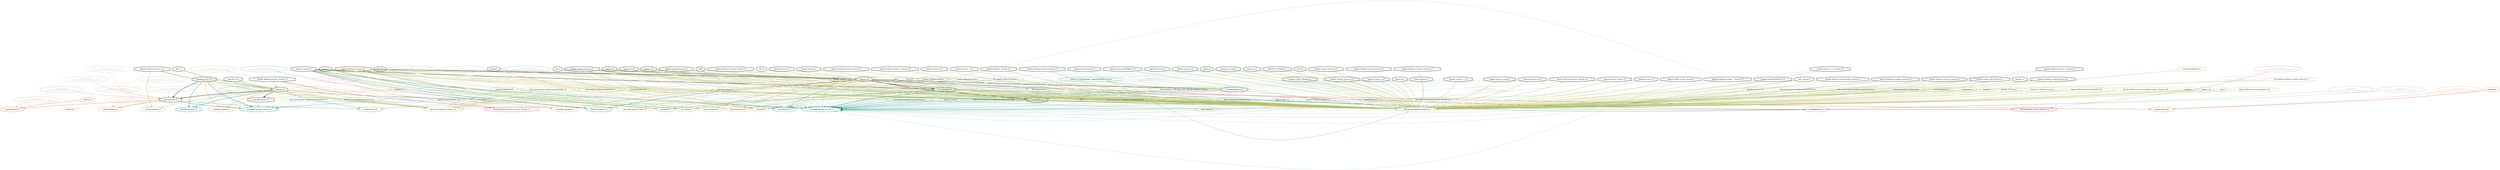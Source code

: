strict digraph {
    node [shape=box];
    graph [splines=curved];
    277 [label="SPDXLicense\n2e979a0ee8bb4e88ead27bdbeb95f9c6"
        ,fontcolor=gray
        ,color="#b8bf62"
        ,fillcolor="beige;1"
        ,shape=ellipse];
    278 [label="spdx:Apache-1.0"
        ,shape=doubleoctagon];
    279 [label="Apache-1.0"
        ,shape=doubleoctagon];
    280 [label="Apache License 1.0"
        ,shape=doubleoctagon];
    293 [label="SPDXLicense\n13270ee890cf21b28236b715c5750e58"
        ,fontcolor=gray
        ,color="#b8bf62"
        ,fillcolor="beige;1"
        ,shape=ellipse];
    294 [label="spdx:Apache-2.0"
        ,shape=doubleoctagon];
    295 [label="Apache-2.0"
        ,shape=doubleoctagon];
    296 [label="Apache License 2.0"
        ,shape=doubleoctagon];
    4896 [label="OSILicense\n59a5d674a5bebcfaac422eaaf5910e85"
         ,fontcolor=gray
         ,color="#78ab63"
         ,fillcolor="beige;1"
         ,shape=ellipse];
    4897 [label="osi:Apache-2.0"
         ,shape=tripleoctagon];
    4898 [label="Apache License, Version 2.0"
         ,shape=doubleoctagon];
    4899 [label="DEP5:Apache-2.0"
         ,color="#78ab63"
         ,shape=doubleoctagon];
    4900 [label="Trove:License :: OSI Approved :: Apache Software License"
         ,color="#78ab63"
         ,shape=doubleoctagon];
    4901 [label="License :: OSI Approved :: Apache Software License"
         ,color="#78ab63"
         ,shape=doubleoctagon];
    5458 [label="GoogleLicense\n470be82c5e44df12db50cdacd5353d4b"
         ,fontcolor=gray
         ,color="#e06f45"
         ,fillcolor="beige;1"
         ,shape=ellipse];
    5459 [label="google:Apache10"
         ,color="#e06f45"
         ,shape=doubleoctagon];
    5460 [label=Apache10
         ,color="#e06f45"
         ,shape=doubleoctagon];
    5464 [label="GoogleLicense\n1faed03df800124d440e3d6d27d497ce"
         ,fontcolor=gray
         ,color="#e06f45"
         ,fillcolor="beige;1"
         ,shape=ellipse];
    5465 [label="google:Apache20"
         ,color="#e06f45"
         ,shape=doubleoctagon];
    5466 [label=Apache20
         ,color="#e06f45"
         ,shape=doubleoctagon];
    5878 [label="FedoraEntry\n2076d6cb36ab6e203af135a18e775e1d"
         ,fontcolor=gray
         ,color="#e09d4b"
         ,fillcolor="beige;1"
         ,shape=ellipse];
    5879 [label="Fedora:Apache-1.0"
         ,color="#e09d4b"
         ,shape=doubleoctagon];
    5880 [label="Apache Software License 1.0"
         ,shape=doubleoctagon];
    5881 [label="ASL 1.0"
         ,shape=doubleoctagon];
    5901 [label="FedoraEntry\n88fdb2c32ed7e670c4678d4bd13f224f"
         ,fontcolor=gray
         ,color="#e09d4b"
         ,fillcolor="beige;1"
         ,shape=ellipse];
    5902 [label="Fedora:Apache-2.0"
         ,color="#e09d4b"
         ,shape=doubleoctagon];
    5903 [label="Apache Software License 2.0"
         ,shape=doubleoctagon];
    5904 [label="ASL 2.0"
         ,shape=doubleoctagon];
    8641 [label="BlueOakCouncil\n6eb0586f9de92c4ddfcdb0138e605d37"
         ,fontcolor=gray
         ,color="#00876c"
         ,fillcolor="beige;1"
         ,shape=ellipse];
    8642 [label="BlueOak:Apache-2.0"
         ,color="#00876c"
         ,shape=doubleoctagon];
    8743 [label="BlueOakCouncil\n38a8aaf1fe920b0513ac3065b4a5e2e3"
         ,fontcolor=gray
         ,color="#00876c"
         ,fillcolor="beige;1"
         ,shape=ellipse];
    8744 [label="BlueOak:Apache-1.0"
         ,color="#00876c"
         ,shape=doubleoctagon];
    9458 [label="OSADLRule\n36afe69a9aa0ad2598b97eb33f60dfed"
         ,fontcolor=gray
         ,color="#58a066"
         ,fillcolor="beige;1"
         ,shape=ellipse];
    9459 [label="osadl:Apache-1.0"
         ,color="#58a066"
         ,shape=doubleoctagon];
    9464 [label="OSADLRule\n49aee6101409bf0135b67aafa61701c1"
         ,fontcolor=gray
         ,color="#58a066"
         ,fillcolor="beige;1"
         ,shape=ellipse];
    9465 [label="osadl:Apache-2.0"
         ,color="#58a066"
         ,shape=doubleoctagon];
    9790 [label="OSADLMatrix\nce0689d920ebd092284e45d7c18dd32d"
         ,fontcolor=gray
         ,color="#58a066"
         ,fillcolor="beige;1"
         ,shape=ellipse];
    9794 [label="OSADLMatrix\n5a86f059809b488a995a6e495e568952"
         ,fontcolor=gray
         ,color="#58a066"
         ,fillcolor="beige;1"
         ,shape=ellipse];
    10670 [label="fsf:apache1"
          ,color="#deb256"
          ,shape=octagon];
    10675 [label="FSF\naf5908451e26371ad0502296561208ba"
          ,fontcolor=gray
          ,color="#deb256"
          ,fillcolor="beige;1"
          ,shape=ellipse];
    10676 [label="fsf:apache2"
          ,color="#deb256"
          ,shape=doubleoctagon];
    10677 [label=apache2
          ,shape=doubleoctagon];
    10840 [label="ChooseALicense\n426cf0231d187cdfb50b1c185e6e465b"
          ,fontcolor=gray
          ,color="#58a066"
          ,fillcolor="beige;1"
          ,shape=ellipse];
    10841 [label="cal:apache-2"
          ,color="#58a066"
          ,shape=doubleoctagon];
    10842 [label="apache-2"
          ,shape=doubleoctagon];
    11728 [label="ScancodeData\n45fc63b153cea6b8dc17d408cc65fc07"
          ,fontcolor=gray
          ,color="#dac767"
          ,fillcolor="beige;1"
          ,shape=ellipse];
    11729 [label="scancode:apache-1.0"
          ,shape=doubleoctagon];
    11730 [label="Apache 1.0"
          ,color="#dac767"
          ,shape=doubleoctagon];
    11752 [label="ScancodeData\n9782aed28af73910dc5f9e54cd191a1b"
          ,fontcolor=gray
          ,color="#dac767"
          ,fillcolor="beige;1"
          ,shape=ellipse];
    11753 [label="scancode:apache-2.0"
          ,shape=doubleoctagon];
    11754 [label="Apache 2.0"
          ,shape=doubleoctagon];
    25866 [label="OSLC\nf4919478e037682a0831b1cdf2a6de30"
          ,fontcolor=gray
          ,color="#98b561"
          ,fillcolor="beige;1"
          ,shape=ellipse];
    25867 [label="oslc:Apache-2"
          ,color="#98b561"
          ,shape=doubleoctagon];
    25995 [label="Fossology\nd274775dd6fd7db1f9c6efa3cfcd7705"
          ,fontcolor=gray
          ,color="#e18745"
          ,fillcolor="beige;1"
          ,shape=ellipse];
    25996 [label="fossology:Apache-1.0"
          ,color="#e18745"
          ,shape=doubleoctagon];
    25998 [label="Fossology\n0c2e8b01523f97724ea058224e60f4e9"
          ,fontcolor=gray
          ,color="#e18745"
          ,fillcolor="beige;1"
          ,shape=ellipse];
    25999 [label="fossology:Apache-2.0"
          ,color="#e18745"
          ,shape=doubleoctagon];
    28234 [label="OKFN\n31305343b21aac2d9963ba752be1aae1"
          ,fontcolor=gray
          ,color="#379469"
          ,fillcolor="beige;1"
          ,shape=ellipse];
    28235 [label="apache2.0"
          ,shape=doubleoctagon];
    28499 [label="OrtLicenseCategorization\necc6beaffb34f564988f8b30dc84e40e"
          ,fontcolor=gray
          ,color="#e06f45"
          ,fillcolor="beige;1"
          ,shape=ellipse];
    28501 [label="OrtLicenseCategorization\nd70d8f32d4d34a409409dea2454a99ae"
          ,fontcolor=gray
          ,color="#e06f45"
          ,fillcolor="beige;1"
          ,shape=ellipse];
    35355 [label="OrtLicenseCategorization\n4f5da1d15d0d39700c6197788aa23259"
          ,fontcolor=gray
          ,color="#e09d4b"
          ,fillcolor="beige;1"
          ,shape=ellipse];
    35358 [label="OrtLicenseCategorization\n4fd0e6563f909218396541bf3702fec7"
          ,fontcolor=gray
          ,color="#e09d4b"
          ,fillcolor="beige;1"
          ,shape=ellipse];
    36353 [label="CavilLicenseChange\na7a20db5e5417b45744932d48d2ca2b6"
          ,fontcolor=gray
          ,color="#379469"
          ,fillcolor="beige;1"
          ,shape=ellipse];
    36354 [label="cavil:Apache-1.0"
          ,color="#379469"
          ,shape=doubleoctagon];
    36358 [label="CavilLicenseChange\n4a6ce3994133aa829098163803bd97d0"
          ,fontcolor=gray
          ,color="#379469"
          ,fillcolor="beige;1"
          ,shape=ellipse];
    36359 [label="cavil:Apache-2.0"
          ,color="#379469"
          ,shape=doubleoctagon];
    36360 [label=ASL2
          ,shape=doubleoctagon];
    36361 [label="ASLv.."
          ,color="#379469"
          ,shape=octagon];
    36362 [label=ASLv2
          ,shape=doubleoctagon];
    36363 [label="ASLv2.0"
          ,color="#379469"
          ,shape=octagon];
    36364 [label="Apache License"
          ,shape=octagon];
    36365 [label="Apache License Version 2.0"
          ,shape=doubleoctagon];
    36366 [label="Apache Software License"
          ,shape=octagon];
    36367 [label="Apache Software License .."
          ,color="#379469"
          ,shape=octagon];
    36368 [label="Apache Software License, Version 2.0"
          ,shape=doubleoctagon];
    36369 [label="Apache v2.0"
          ,shape=doubleoctagon];
    36370 [label="The Apache Software License"
          ,color="#379469"
          ,shape=octagon];
    38580 [label="MetaeffektLicense\n9fa4ad242965701e6e059a4ebc16899b"
          ,fontcolor=gray
          ,color="#00876c"
          ,fillcolor="beige;1"
          ,shape=ellipse];
    38581 [label="metaeffekt:Apache License 2.0"
          ,color="#00876c"
          ,shape=doubleoctagon];
    38582 [label="Apache License, ASL Version 2.0"
          ,shape=doubleoctagon];
    38583 [label="The Apache Software License, Version 2.0"
          ,color="#00876c"
          ,shape=octagon];
    38584 [label="apache 2"
          ,shape=doubleoctagon];
    38585 [label=apache_v2
          ,shape=doubleoctagon];
    38586 [label="Apache Sofware License, Version 2.0"
          ,shape=doubleoctagon];
    38587 [label="Apache Software License,Version 2.0"
          ,shape=doubleoctagon];
    38588 [label="Apache Software License, Verision 2.0"
          ,shape=doubleoctagon];
    38589 [label="Apache Software License, Verion 2.0"
          ,shape=doubleoctagon];
    38590 [label="Apache Software License, Ve rsion 2.0"
          ,shape=doubleoctagon];
    38591 [label="Apache Software Licence, Version 2.0"
          ,shape=doubleoctagon];
    38592 [label="Apache Software License, Versino 2.0"
          ,shape=doubleoctagon];
    38593 [label="Apache Public License, Version 2"
          ,shape=doubleoctagon];
    38594 [label="Apache License (VERSION 2.0)"
          ,shape=doubleoctagon];
    38595 [label="Apache Licence, version 2.0"
          ,shape=doubleoctagon];
    38596 [label="Apache2 License"
          ,color="#00876c"
          ,shape=octagon];
    38597 [label="Apache-2.0 License"
          ,shape=doubleoctagon];
    38598 [label="Apache v2"
          ,shape=doubleoctagon];
    38599 [label="Apache v.2 License"
          ,shape=doubleoctagon];
    38600 [label="Apache license, version 2"
          ,shape=doubleoctagon];
    38601 [label="Apache Version 2.0"
          ,shape=doubleoctagon];
    38602 [label="Apache Source License 2.0"
          ,shape=doubleoctagon];
    38603 [label="Apache Software License version 2.0"
          ,shape=doubleoctagon];
    38604 [label="Apache Software License V2.0"
          ,shape=doubleoctagon];
    38605 [label="Apache Software License - Version 2.0"
          ,shape=doubleoctagon];
    38606 [label="Apache Software License (ASL) version 2.0"
          ,shape=doubleoctagon];
    38607 [label="Apache License, Verison 2.0"
          ,shape=doubleoctagon];
    38608 [label="Apache License, Verision 2.0"
          ,shape=doubleoctagon];
    38609 [label="Apache License v2"
          ,shape=doubleoctagon];
    38610 [label="Apache License v 2.0"
          ,shape=doubleoctagon];
    38611 [label="Apache License V2.0"
          ,shape=doubleoctagon];
    38612 [label="Apache License 2"
          ,shape=doubleoctagon];
    38613 [label="Apache License - v2.0"
          ,shape=doubleoctagon];
    38614 [label="Apache License - v 2.0"
          ,shape=doubleoctagon];
    38615 [label="Apache License - Version 2.0"
          ,shape=doubleoctagon];
    38616 [label="Apache License (v2.0)"
          ,shape=doubleoctagon];
    38617 [label="Apache Licens version 2.0"
          ,shape=doubleoctagon];
    38618 [label="Apache Licene 2.0"
          ,shape=doubleoctagon];
    38619 [label="Apache Licence 2.0"
          ,shape=doubleoctagon];
    38620 [label="Apache 2 license"
          ,color="#00876c"
          ,shape=octagon];
    38621 [label="http://www.opensource.org/licenses/apache2.0.php"
          ,color="#00876c"
          ,shape=octagon];
    38623 [label="Apache Software License， Version 2.0"
          ,shape=doubleoctagon];
    38624 [label=ALv2
          ,shape=doubleoctagon];
    38625 [label="APACHE LICENSE-2.0"
          ,shape=doubleoctagon];
    38626 [label="ASL, version 2"
          ,shape=doubleoctagon];
    38627 [label="ASL-2.0"
          ,shape=doubleoctagon];
    38628 [label="ASL 2"
          ,color="#00876c"
          ,shape=octagon];
    38629 [label="http://opensource.org/licenses/apache2.0.php"
          ,color="#00876c"
          ,shape=octagon];
    38631 [label="Apache (Software) License, version 2.0"
          ,shape=doubleoctagon];
    38632 [label="http://xml.apache.org/xerces2-j/"
          ,color="#00876c"
          ,shape=octagon];
    38634 [label="Apache License, = = Version 2.0"
          ,shape=doubleoctagon];
    38635 [label="Apache (ASL) 2.0"
          ,color="#00876c"
          ,shape=octagon];
    38636 [label="Apache Software License v2"
          ,color="#00876c"
          ,shape=octagon];
    38637 [label="www.apache.org/licenses/LICENSE-2.0"
          ,color="#00876c"
          ,shape=octagon];
    38659 [label="MetaeffektLicense\nc08dd103dbe3d931f49b6fa24b75cbef"
          ,fontcolor=gray
          ,color="#00876c"
          ,fillcolor="beige;1"
          ,shape=ellipse];
    38660 [label="metaeffekt:Apache License 1.0"
          ,color="#00876c"
          ,shape=doubleoctagon];
    38661 [label="Apache License Version 1.0"
          ,color="#00876c"
          ,shape=octagon];
    38662 [label="http://www.apache.org/licenses/LICENSE-1.0"
          ,color="#00876c"
          ,shape=octagon];
    38664 [label="https://spdx.org/licenses/apache-1.0"
          ,color="#00876c"
          ,shape=octagon];
    49938 [label="HermineLicense\nd38b64199d2f8642cffcc5fc99c5c9f2"
          ,fontcolor=gray
          ,color="#dc574a"
          ,fillcolor="beige;1"
          ,shape=ellipse];
    49942 [label="HermineLicense\n8164a9580d2ddac60933a22d59a0e124"
          ,fontcolor=gray
          ,color="#dc574a"
          ,fillcolor="beige;1"
          ,shape=ellipse];
    50112 [label="WarprLicense\n8c25c82a8611a7ea85ab3257bcb703d0"
          ,fontcolor=gray
          ,color="#deb256"
          ,fillcolor="beige;1"
          ,shape=ellipse];
    50113 [label="warpr:Apache-2"
          ,color="#deb256"
          ,shape=doubleoctagon];
    50266 [label="FossLicense\na3ba433ea676b883f4149167c34baebb"
          ,fontcolor=gray
          ,color="#b8bf62"
          ,fillcolor="beige;1"
          ,shape=ellipse];
    50267 [label="foss-license:Apache License 1.0"
          ,color="#b8bf62"
          ,shape=doubleoctagon];
    50268 [label="Apache License-1.0"
          ,color="#b8bf62"
          ,shape=doubleoctagon];
    50269 [label="Apache (v1.0)"
          ,shape=doubleoctagon];
    50270 [label="Apache Software License, Version 1.0"
          ,shape=doubleoctagon];
    50271 [label="scancode://apache-1.0"
          ,color="#b8bf62"
          ,shape=doubleoctagon];
    50272 [label="http://www.apache.org/licenses/LICENSE-1.0"
          ,color="#b8bf62"
          ,shape=doubleoctagon];
    50273 [label="https://spdx.org/licenses/apache-1.0"
          ,color="#b8bf62"
          ,shape=doubleoctagon];
    50274 [label="scancode:apache-1.0"
          ,color="#b8bf62"
          ,shape=doubleoctagon];
    50283 [label="FossLicense\n35bb849ec7d157f19f1ad717a139d4f7"
          ,fontcolor=gray
          ,color="#b8bf62"
          ,fillcolor="beige;1"
          ,shape=ellipse];
    50284 [label="foss-license:Apache License 2.0"
          ,color="#b8bf62"
          ,shape=doubleoctagon];
    50285 [label="Apache (v2.0)"
          ,shape=doubleoctagon];
    50286 [label="scancode://apache-2.0"
          ,color="#b8bf62"
          ,shape=doubleoctagon];
    50287 [label="The Apache Software License, Version 2.0"
          ,color="#b8bf62"
          ,shape=doubleoctagon];
    50288 [label="Apache License  2.0"
          ,color="#b8bf62"
          ,shape=doubleoctagon];
    50289 [label="http://www.apache.org/licenses/LICENSE-2.0"
          ,color="#b8bf62"
          ,shape=doubleoctagon];
    50290 [label="https://www.apache.org/licenses/LICENSE-2.0"
          ,color="#b8bf62"
          ,shape=doubleoctagon];
    50291 [label="http://xml.apache.org/xerces2-j/"
          ,color="#b8bf62"
          ,shape=doubleoctagon];
    50292 [label="scancode:apache-2.0"
          ,color="#b8bf62"
          ,shape=doubleoctagon];
    50293 [label="osi:Apache-2.0"
          ,color="#b8bf62"
          ,shape=doubleoctagon];
    50294 [label=Apachev2
          ,color="#b8bf62"
          ,shape=doubleoctagon];
    50295 [label="Apache 2.0 License"
          ,color="#b8bf62"
          ,shape=doubleoctagon];
    50296 [label="Apache 2.0 Software License"
          ,color="#b8bf62"
          ,shape=doubleoctagon];
    50297 [label="Apache Software License (Apache-2.0)"
          ,color="#b8bf62"
          ,shape=doubleoctagon];
    50298 [label="Apache Software License (Apache License, Version 2.0)"
          ,color="#b8bf62"
          ,shape=doubleoctagon];
    50299 [label="Apache 2."
          ,color="#b8bf62"
          ,shape=doubleoctagon];
    50300 [label="Apache -2.0"
          ,color="#b8bf62"
          ,shape=doubleoctagon];
    50301 [label="ASL2.0"
          ,color="#b8bf62"
          ,shape=doubleoctagon];
    50302 [label="Apache Software License (Apache 2.0)"
          ,color="#b8bf62"
          ,shape=doubleoctagon];
    50932 [label="FOSSLight\nbcfd62087da4e3c189c18d3569b29c22"
          ,fontcolor=gray
          ,color="#dac767"
          ,fillcolor="beige;1"
          ,shape=ellipse];
    50933 [label="fosslight:Apache License 2.0"
          ,color="#dac767"
          ,shape=doubleoctagon];
    51241 [label="HitachiOpenLicense\n6c442c0c638061223a2728b19c38e922"
          ,fontcolor=gray
          ,color="#d43d51"
          ,fillcolor="beige;1"
          ,shape=ellipse];
    51242 [label="hitachi:Apache License, Version 2.0"
          ,color="#d43d51"
          ,shape=doubleoctagon];
    51248 [label="HitachiOpenLicense\n980ccccd50c838e687504949e93a9fbc"
          ,fontcolor=gray
          ,color="#d43d51"
          ,fillcolor="beige;1"
          ,shape=ellipse];
    51249 [label="hitachi:Apache Software License, Version 1.0"
          ,color="#d43d51"
          ,shape=doubleoctagon];
    54227 [label="EclipseLicense\n2291a898ec2850fa4d9a1baa430a4cc5"
          ,fontcolor=gray
          ,color="#98b561"
          ,fillcolor="beige;1"
          ,shape=ellipse];
    54228 [label="eclipse:Apache-1.0"
          ,color="#98b561"
          ,shape=doubleoctagon];
    54231 [label="EclipseLicense\n2bfed1517ab82042e1822283d67ef4bb"
          ,fontcolor=gray
          ,color="#98b561"
          ,fillcolor="beige;1"
          ,shape=ellipse];
    54232 [label="eclipse:Apache-2.0"
          ,color="#98b561"
          ,shape=doubleoctagon];
    56007 [label="Curation\n48095e157830adbd6c98b7b6591ffee6"
          ,fontcolor=gray
          ,color="#78ab63"
          ,fillcolor="beige;1"
          ,shape=ellipse];
    56009 [label="Curation\nc35c93bc4e57be1f9c81338a8bd45ce6"
          ,fontcolor=gray
          ,color="#78ab63"
          ,fillcolor="beige;1"
          ,shape=ellipse];
    277 -> 278 [weight=0.5
               ,color="#b8bf62"];
    278 -> 5459 [style=bold
                ,arrowhead=vee
                ,weight=0.7
                ,color="#e06f45"];
    278 -> 5879 [style=bold
                ,arrowhead=vee
                ,weight=0.7
                ,color="#e09d4b"];
    278 -> 9459 [style=bold
                ,arrowhead=vee
                ,weight=0.7
                ,color="#58a066"];
    278 -> 10670 [style=dashed
                 ,arrowhead=vee
                 ,weight=0.5
                 ,color="#deb256"];
    278 -> 38660 [style=bold
                 ,arrowhead=vee
                 ,weight=0.7
                 ,color="#00876c"];
    279 -> 278 [style=bold
               ,arrowhead=vee
               ,weight=0.7];
    279 -> 5879 [style=bold
                ,arrowhead=vee
                ,weight=0.7
                ,color="#e09d4b"];
    279 -> 8744 [style=bold
                ,arrowhead=vee
                ,weight=0.7
                ,color="#00876c"];
    279 -> 9459 [style=bold
                ,arrowhead=vee
                ,weight=0.7
                ,color="#58a066"];
    279 -> 11729 [style=bold
                 ,arrowhead=vee
                 ,weight=0.7];
    279 -> 25996 [style=bold
                 ,arrowhead=vee
                 ,weight=0.7
                 ,color="#e18745"];
    279 -> 36354 [style=bold
                 ,arrowhead=vee
                 ,weight=0.7
                 ,color="#379469"];
    279 -> 36354 [style=bold
                 ,arrowhead=vee
                 ,weight=0.7
                 ,color="#379469"];
    279 -> 54228 [style=bold
                 ,arrowhead=vee
                 ,weight=0.7
                 ,color="#98b561"];
    280 -> 278 [style=bold
               ,arrowhead=vee
               ,weight=0.7];
    280 -> 8744 [style=bold
                ,arrowhead=vee
                ,weight=0.7
                ,color="#00876c"];
    280 -> 11729 [style=bold
                 ,arrowhead=vee
                 ,weight=0.7
                 ,color="#dac767"];
    280 -> 25996 [style=bold
                 ,arrowhead=vee
                 ,weight=0.7
                 ,color="#e18745"];
    280 -> 38660 [style=bold
                 ,arrowhead=vee
                 ,weight=0.7
                 ,color="#00876c"];
    280 -> 38660 [style=bold
                 ,arrowhead=vee
                 ,weight=0.7
                 ,color="#00876c"];
    280 -> 50267 [style=bold
                 ,arrowhead=vee
                 ,weight=0.7
                 ,color="#b8bf62"];
    293 -> 294 [weight=0.5
               ,color="#b8bf62"];
    294 -> 4897 [style=bold
                ,arrowhead=vee
                ,weight=0.7
                ,color="#78ab63"];
    294 -> 5465 [style=bold
                ,arrowhead=vee
                ,weight=0.7
                ,color="#e06f45"];
    294 -> 5902 [style=bold
                ,arrowhead=vee
                ,weight=0.7
                ,color="#e09d4b"];
    294 -> 9465 [style=bold
                ,arrowhead=vee
                ,weight=0.7
                ,color="#58a066"];
    294 -> 10676 [style=dashed
                 ,arrowhead=vee
                 ,weight=0.5
                 ,color="#deb256"];
    294 -> 10841 [style=bold
                 ,arrowhead=vee
                 ,weight=0.7
                 ,color="#58a066"];
    294 -> 25867 [style=bold
                 ,arrowhead=vee
                 ,weight=0.7
                 ,color="#98b561"];
    294 -> 38581 [style=bold
                 ,arrowhead=vee
                 ,weight=0.7
                 ,color="#00876c"];
    295 -> 294 [style=bold
               ,arrowhead=vee
               ,weight=0.7];
    295 -> 4897 [style=bold
                ,arrowhead=vee
                ,weight=0.7];
    295 -> 4899 [style=bold
                ,arrowhead=vee
                ,weight=0.7
                ,color="#78ab63"];
    295 -> 5902 [style=bold
                ,arrowhead=vee
                ,weight=0.7
                ,color="#e09d4b"];
    295 -> 8642 [style=bold
                ,arrowhead=vee
                ,weight=0.7
                ,color="#00876c"];
    295 -> 9465 [style=bold
                ,arrowhead=vee
                ,weight=0.7
                ,color="#58a066"];
    295 -> 11753 [style=bold
                 ,arrowhead=vee
                 ,weight=0.7];
    295 -> 25999 [style=bold
                 ,arrowhead=vee
                 ,weight=0.7
                 ,color="#e18745"];
    295 -> 36359 [style=bold
                 ,arrowhead=vee
                 ,weight=0.7
                 ,color="#379469"];
    295 -> 36359 [style=bold
                 ,arrowhead=vee
                 ,weight=0.7
                 ,color="#379469"];
    295 -> 38581 [style=dashed
                 ,arrowhead=vee
                 ,weight=0.5
                 ,color="#00876c"];
    295 -> 50284 [style=bold
                 ,arrowhead=vee
                 ,weight=0.7
                 ,color="#b8bf62"];
    295 -> 50933 [style=bold
                 ,arrowhead=vee
                 ,weight=0.7
                 ,color="#dac767"];
    295 -> 54232 [style=bold
                 ,arrowhead=vee
                 ,weight=0.7
                 ,color="#98b561"];
    296 -> 294 [style=bold
               ,arrowhead=vee
               ,weight=0.7];
    296 -> 8642 [style=bold
                ,arrowhead=vee
                ,weight=0.7
                ,color="#00876c"];
    296 -> 10841 [style=bold
                 ,arrowhead=vee
                 ,weight=0.7
                 ,color="#58a066"];
    296 -> 11753 [style=bold
                 ,arrowhead=vee
                 ,weight=0.7
                 ,color="#dac767"];
    296 -> 25999 [style=bold
                 ,arrowhead=vee
                 ,weight=0.7
                 ,color="#e18745"];
    296 -> 36359 [style=dashed
                 ,arrowhead=vee
                 ,weight=0.5
                 ,color="#379469"];
    296 -> 38581 [style=bold
                 ,arrowhead=vee
                 ,weight=0.7
                 ,color="#00876c"];
    296 -> 38581 [style=bold
                 ,arrowhead=vee
                 ,weight=0.7
                 ,color="#00876c"];
    296 -> 50284 [style=bold
                 ,arrowhead=vee
                 ,weight=0.7
                 ,color="#b8bf62"];
    296 -> 50933 [style=bold
                 ,arrowhead=vee
                 ,weight=0.7
                 ,color="#dac767"];
    4896 -> 4897 [weight=0.5
                 ,color="#78ab63"];
    4897 -> 38581 [style=dashed
                  ,arrowhead=vee
                  ,weight=0.5
                  ,color="#00876c"];
    4898 -> 295 [style=bold
                ,arrowhead=vee
                ,weight=0.7
                ,color="#78ab63"];
    4898 -> 4897 [style=bold
                 ,arrowhead=vee
                 ,weight=0.7
                 ,color="#78ab63"];
    4898 -> 10676 [style=bold
                  ,arrowhead=vee
                  ,weight=0.7
                  ,color="#deb256"];
    4898 -> 36359 [style=dashed
                  ,arrowhead=vee
                  ,weight=0.5
                  ,color="#379469"];
    4898 -> 38581 [style=dashed
                  ,arrowhead=vee
                  ,weight=0.5
                  ,color="#00876c"];
    4898 -> 50284 [style=bold
                  ,arrowhead=vee
                  ,weight=0.7
                  ,color="#b8bf62"];
    4898 -> 51242 [style=bold
                  ,arrowhead=vee
                  ,weight=0.7
                  ,color="#d43d51"];
    4899 -> 4897 [style=bold
                 ,arrowhead=vee
                 ,weight=0.7
                 ,color="#78ab63"];
    4900 -> 4897 [style=bold
                 ,arrowhead=vee
                 ,weight=0.7
                 ,color="#78ab63"];
    4901 -> 4900 [style=bold
                 ,arrowhead=vee
                 ,weight=0.7
                 ,color="#78ab63"];
    5458 -> 5459 [weight=0.5
                 ,color="#e06f45"];
    5460 -> 5459 [style=bold
                 ,arrowhead=vee
                 ,weight=0.7
                 ,color="#e06f45"];
    5464 -> 5465 [weight=0.5
                 ,color="#e06f45"];
    5466 -> 5465 [style=bold
                 ,arrowhead=vee
                 ,weight=0.7
                 ,color="#e06f45"];
    5878 -> 5879 [weight=0.5
                 ,color="#e09d4b"];
    5880 -> 279 [style=bold
                ,arrowhead=vee
                ,weight=0.7
                ,color="#78ab63"];
    5880 -> 5879 [style=dashed
                 ,arrowhead=vee
                 ,weight=0.5
                 ,color="#e09d4b"];
    5880 -> 50267 [style=bold
                  ,arrowhead=vee
                  ,weight=0.7
                  ,color="#b8bf62"];
    5880 -> 54228 [style=bold
                  ,arrowhead=vee
                  ,weight=0.7
                  ,color="#98b561"];
    5881 -> 279 [style=bold
                ,arrowhead=vee
                ,weight=0.7
                ,color="#78ab63"];
    5881 -> 5879 [style=dashed
                 ,arrowhead=vee
                 ,weight=0.5
                 ,color="#e09d4b"];
    5881 -> 38660 [style=dashed
                  ,arrowhead=vee
                  ,weight=0.5
                  ,color="#00876c"];
    5881 -> 50267 [style=bold
                  ,arrowhead=vee
                  ,weight=0.7
                  ,color="#b8bf62"];
    5901 -> 5902 [weight=0.5
                 ,color="#e09d4b"];
    5903 -> 295 [style=bold
                ,arrowhead=vee
                ,weight=0.7];
    5903 -> 5902 [style=dashed
                 ,arrowhead=vee
                 ,weight=0.5
                 ,color="#e09d4b"];
    5903 -> 25867 [style=bold
                  ,arrowhead=vee
                  ,weight=0.7
                  ,color="#98b561"];
    5903 -> 38581 [style=dashed
                  ,arrowhead=vee
                  ,weight=0.5
                  ,color="#00876c"];
    5903 -> 50284 [style=bold
                  ,arrowhead=vee
                  ,weight=0.7
                  ,color="#b8bf62"];
    5903 -> 54232 [style=bold
                  ,arrowhead=vee
                  ,weight=0.7
                  ,color="#98b561"];
    5904 -> 295 [style=bold
                ,arrowhead=vee
                ,weight=0.7
                ,color="#78ab63"];
    5904 -> 5902 [style=dashed
                 ,arrowhead=vee
                 ,weight=0.5
                 ,color="#e09d4b"];
    5904 -> 36359 [style=dashed
                  ,arrowhead=vee
                  ,weight=0.5
                  ,color="#379469"];
    5904 -> 50284 [style=bold
                  ,arrowhead=vee
                  ,weight=0.7
                  ,color="#b8bf62"];
    8641 -> 8642 [weight=0.5
                 ,color="#00876c"];
    8743 -> 8744 [weight=0.5
                 ,color="#00876c"];
    9458 -> 9459 [weight=0.5
                 ,color="#58a066"];
    9464 -> 9465 [weight=0.5
                 ,color="#58a066"];
    9790 -> 9459 [weight=0.5
                 ,color="#58a066"];
    9794 -> 9465 [weight=0.5
                 ,color="#58a066"];
    10675 -> 10676 [weight=0.5
                   ,color="#deb256"];
    10677 -> 10676 [style=bold
                   ,arrowhead=vee
                   ,weight=0.7
                   ,color="#deb256"];
    10677 -> 50284 [style=bold
                   ,arrowhead=vee
                   ,weight=0.7
                   ,color="#b8bf62"];
    10840 -> 10841 [weight=0.5
                   ,color="#58a066"];
    10842 -> 10841 [style=bold
                   ,arrowhead=vee
                   ,weight=0.7
                   ,color="#58a066"];
    10842 -> 25867 [style=bold
                   ,arrowhead=vee
                   ,weight=0.7
                   ,color="#98b561"];
    10842 -> 50113 [style=bold
                   ,arrowhead=vee
                   ,weight=0.7
                   ,color="#deb256"];
    10842 -> 50284 [style=bold
                   ,arrowhead=vee
                   ,weight=0.7
                   ,color="#b8bf62"];
    11728 -> 11729 [weight=0.5
                   ,color="#dac767"];
    11729 -> 38660 [style=dashed
                   ,arrowhead=vee
                   ,weight=0.5
                   ,color="#00876c"];
    11730 -> 11729 [style=bold
                   ,arrowhead=vee
                   ,weight=0.7
                   ,color="#dac767"];
    11752 -> 11753 [weight=0.5
                   ,color="#dac767"];
    11753 -> 38581 [style=dashed
                   ,arrowhead=vee
                   ,weight=0.5
                   ,color="#00876c"];
    11753 -> 50267 [style=bold
                   ,arrowhead=vee
                   ,weight=0.7
                   ,color="#b8bf62"];
    11753 -> 50284 [style=bold
                   ,arrowhead=vee
                   ,weight=0.7
                   ,color="#b8bf62"];
    11754 -> 11753 [style=bold
                   ,arrowhead=vee
                   ,weight=0.7
                   ,color="#dac767"];
    11754 -> 36359 [style=dashed
                   ,arrowhead=vee
                   ,weight=0.5
                   ,color="#379469"];
    11754 -> 38581 [style=dashed
                   ,arrowhead=vee
                   ,weight=0.5
                   ,color="#00876c"];
    11754 -> 50284 [style=bold
                   ,arrowhead=vee
                   ,weight=0.7
                   ,color="#b8bf62"];
    25866 -> 25867 [weight=0.5
                   ,color="#98b561"];
    25995 -> 25996 [weight=0.5
                   ,color="#e18745"];
    25998 -> 25999 [weight=0.5
                   ,color="#e18745"];
    28234 -> 295 [weight=0.5
                 ,color="#379469"];
    28235 -> 295 [style=dashed
                 ,arrowhead=vee
                 ,weight=0.5
                 ,color="#379469"];
    28235 -> 50284 [style=bold
                   ,arrowhead=vee
                   ,weight=0.7
                   ,color="#b8bf62"];
    28499 -> 278 [weight=0.5
                 ,color="#e06f45"];
    28501 -> 294 [weight=0.5
                 ,color="#e06f45"];
    35355 -> 278 [weight=0.5
                 ,color="#e09d4b"];
    35358 -> 294 [weight=0.5
                 ,color="#e09d4b"];
    36353 -> 36354 [weight=0.5
                   ,color="#379469"];
    36358 -> 36359 [weight=0.5
                   ,color="#379469"];
    36360 -> 36359 [style=dashed
                   ,arrowhead=vee
                   ,weight=0.5
                   ,color="#379469"];
    36360 -> 38581 [style=dashed
                   ,arrowhead=vee
                   ,weight=0.5
                   ,color="#00876c"];
    36360 -> 50284 [style=bold
                   ,arrowhead=vee
                   ,weight=0.7
                   ,color="#b8bf62"];
    36361 -> 36359 [style=dashed
                   ,arrowhead=vee
                   ,weight=0.5
                   ,color="#379469"];
    36362 -> 36359 [style=dashed
                   ,arrowhead=vee
                   ,weight=0.5
                   ,color="#379469"];
    36362 -> 38581 [style=dashed
                   ,arrowhead=vee
                   ,weight=0.5
                   ,color="#00876c"];
    36362 -> 50284 [style=bold
                   ,arrowhead=vee
                   ,weight=0.7
                   ,color="#b8bf62"];
    36363 -> 36359 [style=dashed
                   ,arrowhead=vee
                   ,weight=0.5
                   ,color="#379469"];
    36364 -> 36359 [style=dashed
                   ,arrowhead=vee
                   ,weight=0.5
                   ,color="#379469"];
    36364 -> 38581 [style=dashed
                   ,arrowhead=vee
                   ,weight=0.5
                   ,color="#00876c"];
    36364 -> 38660 [style=dashed
                   ,arrowhead=vee
                   ,weight=0.5
                   ,color="#00876c"];
    36365 -> 36359 [style=dashed
                   ,arrowhead=vee
                   ,weight=0.5
                   ,color="#379469"];
    36365 -> 38581 [style=dashed
                   ,arrowhead=vee
                   ,weight=0.5
                   ,color="#00876c"];
    36365 -> 50284 [style=bold
                   ,arrowhead=vee
                   ,weight=0.7
                   ,color="#b8bf62"];
    36366 -> 36359 [style=dashed
                   ,arrowhead=vee
                   ,weight=0.5
                   ,color="#379469"];
    36367 -> 36359 [style=dashed
                   ,arrowhead=vee
                   ,weight=0.5
                   ,color="#379469"];
    36368 -> 36359 [style=dashed
                   ,arrowhead=vee
                   ,weight=0.5
                   ,color="#379469"];
    36368 -> 38581 [style=dashed
                   ,arrowhead=vee
                   ,weight=0.5
                   ,color="#00876c"];
    36368 -> 50284 [style=bold
                   ,arrowhead=vee
                   ,weight=0.7
                   ,color="#b8bf62"];
    36369 -> 36359 [style=dashed
                   ,arrowhead=vee
                   ,weight=0.5
                   ,color="#379469"];
    36369 -> 50284 [style=bold
                   ,arrowhead=vee
                   ,weight=0.7
                   ,color="#b8bf62"];
    36370 -> 36359 [style=dashed
                   ,arrowhead=vee
                   ,weight=0.5
                   ,color="#379469"];
    38580 -> 38581 [weight=0.5
                   ,color="#00876c"];
    38582 -> 38581 [style=dashed
                   ,arrowhead=vee
                   ,weight=0.5
                   ,color="#00876c"];
    38582 -> 50284 [style=bold
                   ,arrowhead=vee
                   ,weight=0.7
                   ,color="#b8bf62"];
    38583 -> 38581 [style=dashed
                   ,arrowhead=vee
                   ,weight=0.5
                   ,color="#00876c"];
    38584 -> 38581 [style=dashed
                   ,arrowhead=vee
                   ,weight=0.5
                   ,color="#00876c"];
    38584 -> 50284 [style=bold
                   ,arrowhead=vee
                   ,weight=0.7
                   ,color="#b8bf62"];
    38585 -> 38581 [style=dashed
                   ,arrowhead=vee
                   ,weight=0.5
                   ,color="#00876c"];
    38585 -> 50284 [style=bold
                   ,arrowhead=vee
                   ,weight=0.7
                   ,color="#b8bf62"];
    38586 -> 38581 [style=dashed
                   ,arrowhead=vee
                   ,weight=0.5
                   ,color="#00876c"];
    38586 -> 50284 [style=bold
                   ,arrowhead=vee
                   ,weight=0.7
                   ,color="#b8bf62"];
    38587 -> 38581 [style=dashed
                   ,arrowhead=vee
                   ,weight=0.5
                   ,color="#00876c"];
    38587 -> 50284 [style=bold
                   ,arrowhead=vee
                   ,weight=0.7
                   ,color="#b8bf62"];
    38588 -> 38581 [style=dashed
                   ,arrowhead=vee
                   ,weight=0.5
                   ,color="#00876c"];
    38588 -> 50284 [style=bold
                   ,arrowhead=vee
                   ,weight=0.7
                   ,color="#b8bf62"];
    38589 -> 38581 [style=dashed
                   ,arrowhead=vee
                   ,weight=0.5
                   ,color="#00876c"];
    38589 -> 50284 [style=bold
                   ,arrowhead=vee
                   ,weight=0.7
                   ,color="#b8bf62"];
    38590 -> 38581 [style=dashed
                   ,arrowhead=vee
                   ,weight=0.5
                   ,color="#00876c"];
    38590 -> 50284 [style=bold
                   ,arrowhead=vee
                   ,weight=0.7
                   ,color="#b8bf62"];
    38591 -> 38581 [style=dashed
                   ,arrowhead=vee
                   ,weight=0.5
                   ,color="#00876c"];
    38591 -> 50284 [style=bold
                   ,arrowhead=vee
                   ,weight=0.7
                   ,color="#b8bf62"];
    38592 -> 38581 [style=dashed
                   ,arrowhead=vee
                   ,weight=0.5
                   ,color="#00876c"];
    38592 -> 50284 [style=bold
                   ,arrowhead=vee
                   ,weight=0.7
                   ,color="#b8bf62"];
    38593 -> 38581 [style=dashed
                   ,arrowhead=vee
                   ,weight=0.5
                   ,color="#00876c"];
    38593 -> 50284 [style=bold
                   ,arrowhead=vee
                   ,weight=0.7
                   ,color="#b8bf62"];
    38594 -> 38581 [style=dashed
                   ,arrowhead=vee
                   ,weight=0.5
                   ,color="#00876c"];
    38594 -> 50284 [style=bold
                   ,arrowhead=vee
                   ,weight=0.7
                   ,color="#b8bf62"];
    38595 -> 38581 [style=dashed
                   ,arrowhead=vee
                   ,weight=0.5
                   ,color="#00876c"];
    38595 -> 50284 [style=bold
                   ,arrowhead=vee
                   ,weight=0.7
                   ,color="#b8bf62"];
    38596 -> 38581 [style=dashed
                   ,arrowhead=vee
                   ,weight=0.5
                   ,color="#00876c"];
    38597 -> 38581 [style=dashed
                   ,arrowhead=vee
                   ,weight=0.5
                   ,color="#00876c"];
    38597 -> 50284 [style=bold
                   ,arrowhead=vee
                   ,weight=0.7
                   ,color="#b8bf62"];
    38598 -> 38581 [style=dashed
                   ,arrowhead=vee
                   ,weight=0.5
                   ,color="#00876c"];
    38598 -> 50284 [style=bold
                   ,arrowhead=vee
                   ,weight=0.7
                   ,color="#b8bf62"];
    38599 -> 38581 [style=dashed
                   ,arrowhead=vee
                   ,weight=0.5
                   ,color="#00876c"];
    38599 -> 50284 [style=bold
                   ,arrowhead=vee
                   ,weight=0.7
                   ,color="#b8bf62"];
    38600 -> 38581 [style=dashed
                   ,arrowhead=vee
                   ,weight=0.5
                   ,color="#00876c"];
    38600 -> 50284 [style=bold
                   ,arrowhead=vee
                   ,weight=0.7
                   ,color="#b8bf62"];
    38601 -> 38581 [style=dashed
                   ,arrowhead=vee
                   ,weight=0.5
                   ,color="#00876c"];
    38601 -> 50284 [style=bold
                   ,arrowhead=vee
                   ,weight=0.7
                   ,color="#b8bf62"];
    38602 -> 38581 [style=dashed
                   ,arrowhead=vee
                   ,weight=0.5
                   ,color="#00876c"];
    38602 -> 50284 [style=bold
                   ,arrowhead=vee
                   ,weight=0.7
                   ,color="#b8bf62"];
    38603 -> 38581 [style=dashed
                   ,arrowhead=vee
                   ,weight=0.5
                   ,color="#00876c"];
    38603 -> 50284 [style=bold
                   ,arrowhead=vee
                   ,weight=0.7
                   ,color="#b8bf62"];
    38604 -> 38581 [style=dashed
                   ,arrowhead=vee
                   ,weight=0.5
                   ,color="#00876c"];
    38604 -> 50284 [style=bold
                   ,arrowhead=vee
                   ,weight=0.7
                   ,color="#b8bf62"];
    38605 -> 38581 [style=dashed
                   ,arrowhead=vee
                   ,weight=0.5
                   ,color="#00876c"];
    38605 -> 50284 [style=bold
                   ,arrowhead=vee
                   ,weight=0.7
                   ,color="#b8bf62"];
    38606 -> 38581 [style=dashed
                   ,arrowhead=vee
                   ,weight=0.5
                   ,color="#00876c"];
    38606 -> 50284 [style=bold
                   ,arrowhead=vee
                   ,weight=0.7
                   ,color="#b8bf62"];
    38607 -> 38581 [style=dashed
                   ,arrowhead=vee
                   ,weight=0.5
                   ,color="#00876c"];
    38607 -> 50284 [style=bold
                   ,arrowhead=vee
                   ,weight=0.7
                   ,color="#b8bf62"];
    38608 -> 38581 [style=dashed
                   ,arrowhead=vee
                   ,weight=0.5
                   ,color="#00876c"];
    38608 -> 50284 [style=bold
                   ,arrowhead=vee
                   ,weight=0.7
                   ,color="#b8bf62"];
    38609 -> 38581 [style=dashed
                   ,arrowhead=vee
                   ,weight=0.5
                   ,color="#00876c"];
    38609 -> 50284 [style=bold
                   ,arrowhead=vee
                   ,weight=0.7
                   ,color="#b8bf62"];
    38610 -> 38581 [style=dashed
                   ,arrowhead=vee
                   ,weight=0.5
                   ,color="#00876c"];
    38610 -> 50284 [style=bold
                   ,arrowhead=vee
                   ,weight=0.7
                   ,color="#b8bf62"];
    38611 -> 38581 [style=dashed
                   ,arrowhead=vee
                   ,weight=0.5
                   ,color="#00876c"];
    38611 -> 50284 [style=bold
                   ,arrowhead=vee
                   ,weight=0.7
                   ,color="#b8bf62"];
    38612 -> 38581 [style=dashed
                   ,arrowhead=vee
                   ,weight=0.5
                   ,color="#00876c"];
    38612 -> 50284 [style=bold
                   ,arrowhead=vee
                   ,weight=0.7
                   ,color="#b8bf62"];
    38613 -> 38581 [style=dashed
                   ,arrowhead=vee
                   ,weight=0.5
                   ,color="#00876c"];
    38613 -> 50284 [style=bold
                   ,arrowhead=vee
                   ,weight=0.7
                   ,color="#b8bf62"];
    38614 -> 38581 [style=dashed
                   ,arrowhead=vee
                   ,weight=0.5
                   ,color="#00876c"];
    38614 -> 50284 [style=bold
                   ,arrowhead=vee
                   ,weight=0.7
                   ,color="#b8bf62"];
    38615 -> 38581 [style=dashed
                   ,arrowhead=vee
                   ,weight=0.5
                   ,color="#00876c"];
    38615 -> 50284 [style=bold
                   ,arrowhead=vee
                   ,weight=0.7
                   ,color="#b8bf62"];
    38616 -> 38581 [style=dashed
                   ,arrowhead=vee
                   ,weight=0.5
                   ,color="#00876c"];
    38616 -> 50284 [style=bold
                   ,arrowhead=vee
                   ,weight=0.7
                   ,color="#b8bf62"];
    38617 -> 38581 [style=dashed
                   ,arrowhead=vee
                   ,weight=0.5
                   ,color="#00876c"];
    38617 -> 50284 [style=bold
                   ,arrowhead=vee
                   ,weight=0.7
                   ,color="#b8bf62"];
    38618 -> 38581 [style=dashed
                   ,arrowhead=vee
                   ,weight=0.5
                   ,color="#00876c"];
    38618 -> 50284 [style=bold
                   ,arrowhead=vee
                   ,weight=0.7
                   ,color="#b8bf62"];
    38619 -> 38581 [style=dashed
                   ,arrowhead=vee
                   ,weight=0.5
                   ,color="#00876c"];
    38619 -> 50284 [style=bold
                   ,arrowhead=vee
                   ,weight=0.7
                   ,color="#b8bf62"];
    38620 -> 38581 [style=dashed
                   ,arrowhead=vee
                   ,weight=0.5
                   ,color="#00876c"];
    38621 -> 38581 [style=dashed
                   ,arrowhead=vee
                   ,weight=0.5
                   ,color="#00876c"];
    38623 -> 38581 [style=dashed
                   ,arrowhead=vee
                   ,weight=0.5
                   ,color="#00876c"];
    38623 -> 50284 [style=bold
                   ,arrowhead=vee
                   ,weight=0.7
                   ,color="#b8bf62"];
    38624 -> 295 [style=bold
                 ,arrowhead=vee
                 ,weight=0.7
                 ,color="#78ab63"];
    38624 -> 38581 [style=dashed
                   ,arrowhead=vee
                   ,weight=0.5
                   ,color="#00876c"];
    38624 -> 50284 [style=bold
                   ,arrowhead=vee
                   ,weight=0.7
                   ,color="#b8bf62"];
    38625 -> 38581 [style=dashed
                   ,arrowhead=vee
                   ,weight=0.5
                   ,color="#00876c"];
    38625 -> 50284 [style=bold
                   ,arrowhead=vee
                   ,weight=0.7
                   ,color="#b8bf62"];
    38626 -> 38581 [style=dashed
                   ,arrowhead=vee
                   ,weight=0.5
                   ,color="#00876c"];
    38626 -> 50284 [style=bold
                   ,arrowhead=vee
                   ,weight=0.7
                   ,color="#b8bf62"];
    38627 -> 38581 [style=dashed
                   ,arrowhead=vee
                   ,weight=0.5
                   ,color="#00876c"];
    38627 -> 50284 [style=bold
                   ,arrowhead=vee
                   ,weight=0.7
                   ,color="#b8bf62"];
    38628 -> 38581 [style=dashed
                   ,arrowhead=vee
                   ,weight=0.5
                   ,color="#00876c"];
    38629 -> 38581 [style=dashed
                   ,arrowhead=vee
                   ,weight=0.5
                   ,color="#00876c"];
    38631 -> 38581 [style=dashed
                   ,arrowhead=vee
                   ,weight=0.5
                   ,color="#00876c"];
    38631 -> 50284 [style=bold
                   ,arrowhead=vee
                   ,weight=0.7
                   ,color="#b8bf62"];
    38632 -> 38581 [style=dashed
                   ,arrowhead=vee
                   ,weight=0.5
                   ,color="#00876c"];
    38634 -> 38581 [style=dashed
                   ,arrowhead=vee
                   ,weight=0.5
                   ,color="#00876c"];
    38634 -> 50284 [style=bold
                   ,arrowhead=vee
                   ,weight=0.7
                   ,color="#b8bf62"];
    38635 -> 38581 [style=dashed
                   ,arrowhead=vee
                   ,weight=0.5
                   ,color="#00876c"];
    38636 -> 38581 [style=dashed
                   ,arrowhead=vee
                   ,weight=0.5
                   ,color="#00876c"];
    38637 -> 38581 [style=dashed
                   ,arrowhead=vee
                   ,weight=0.5
                   ,color="#00876c"];
    38659 -> 38660 [weight=0.5
                   ,color="#00876c"];
    38661 -> 38660 [style=dashed
                   ,arrowhead=vee
                   ,weight=0.5
                   ,color="#00876c"];
    38662 -> 38660 [style=dashed
                   ,arrowhead=vee
                   ,weight=0.5
                   ,color="#00876c"];
    38664 -> 38660 [style=dashed
                   ,arrowhead=vee
                   ,weight=0.5
                   ,color="#00876c"];
    49938 -> 278 [weight=0.5
                 ,color="#dc574a"];
    49942 -> 294 [weight=0.5
                 ,color="#dc574a"];
    50112 -> 50113 [weight=0.5
                   ,color="#deb256"];
    50266 -> 50267 [weight=0.5
                   ,color="#b8bf62"];
    50268 -> 50267 [style=bold
                   ,arrowhead=vee
                   ,weight=0.7
                   ,color="#b8bf62"];
    50269 -> 279 [style=bold
                 ,arrowhead=vee
                 ,weight=0.7
                 ,color="#78ab63"];
    50269 -> 50267 [style=bold
                   ,arrowhead=vee
                   ,weight=0.7
                   ,color="#b8bf62"];
    50270 -> 279 [style=bold
                 ,arrowhead=vee
                 ,weight=0.7
                 ,color="#78ab63"];
    50270 -> 50267 [style=bold
                   ,arrowhead=vee
                   ,weight=0.7
                   ,color="#b8bf62"];
    50270 -> 51249 [style=bold
                   ,arrowhead=vee
                   ,weight=0.7
                   ,color="#d43d51"];
    50271 -> 50267 [style=bold
                   ,arrowhead=vee
                   ,weight=0.7
                   ,color="#b8bf62"];
    50272 -> 50267 [style=bold
                   ,arrowhead=vee
                   ,weight=0.7
                   ,color="#b8bf62"];
    50273 -> 50267 [style=bold
                   ,arrowhead=vee
                   ,weight=0.7
                   ,color="#b8bf62"];
    50274 -> 50267 [style=bold
                   ,arrowhead=vee
                   ,weight=0.7
                   ,color="#b8bf62"];
    50283 -> 50284 [weight=0.5
                   ,color="#b8bf62"];
    50285 -> 295 [style=bold
                 ,arrowhead=vee
                 ,weight=0.7
                 ,color="#78ab63"];
    50285 -> 50284 [style=bold
                   ,arrowhead=vee
                   ,weight=0.7
                   ,color="#b8bf62"];
    50286 -> 50284 [style=bold
                   ,arrowhead=vee
                   ,weight=0.7
                   ,color="#b8bf62"];
    50287 -> 50284 [style=bold
                   ,arrowhead=vee
                   ,weight=0.7
                   ,color="#b8bf62"];
    50288 -> 50284 [style=bold
                   ,arrowhead=vee
                   ,weight=0.7
                   ,color="#b8bf62"];
    50289 -> 50284 [style=bold
                   ,arrowhead=vee
                   ,weight=0.7
                   ,color="#b8bf62"];
    50290 -> 50284 [style=bold
                   ,arrowhead=vee
                   ,weight=0.7
                   ,color="#b8bf62"];
    50291 -> 50284 [style=bold
                   ,arrowhead=vee
                   ,weight=0.7
                   ,color="#b8bf62"];
    50292 -> 50284 [style=bold
                   ,arrowhead=vee
                   ,weight=0.7
                   ,color="#b8bf62"];
    50293 -> 50284 [style=bold
                   ,arrowhead=vee
                   ,weight=0.7
                   ,color="#b8bf62"];
    50294 -> 50284 [style=bold
                   ,arrowhead=vee
                   ,weight=0.7
                   ,color="#b8bf62"];
    50295 -> 50284 [style=bold
                   ,arrowhead=vee
                   ,weight=0.7
                   ,color="#b8bf62"];
    50296 -> 50284 [style=bold
                   ,arrowhead=vee
                   ,weight=0.7
                   ,color="#b8bf62"];
    50297 -> 50284 [style=bold
                   ,arrowhead=vee
                   ,weight=0.7
                   ,color="#b8bf62"];
    50298 -> 50284 [style=bold
                   ,arrowhead=vee
                   ,weight=0.7
                   ,color="#b8bf62"];
    50299 -> 50284 [style=bold
                   ,arrowhead=vee
                   ,weight=0.7
                   ,color="#b8bf62"];
    50300 -> 50284 [style=bold
                   ,arrowhead=vee
                   ,weight=0.7
                   ,color="#b8bf62"];
    50301 -> 50284 [style=bold
                   ,arrowhead=vee
                   ,weight=0.7
                   ,color="#b8bf62"];
    50302 -> 50284 [style=bold
                   ,arrowhead=vee
                   ,weight=0.7
                   ,color="#b8bf62"];
    50932 -> 50933 [weight=0.5
                   ,color="#dac767"];
    51241 -> 51242 [weight=0.5
                   ,color="#d43d51"];
    51248 -> 51249 [weight=0.5
                   ,color="#d43d51"];
    54227 -> 54228 [weight=0.5
                   ,color="#98b561"];
    54231 -> 54232 [weight=0.5
                   ,color="#98b561"];
    56007 -> 279 [weight=0.5
                 ,color="#78ab63"];
    56009 -> 295 [weight=0.5
                 ,color="#78ab63"];
}
